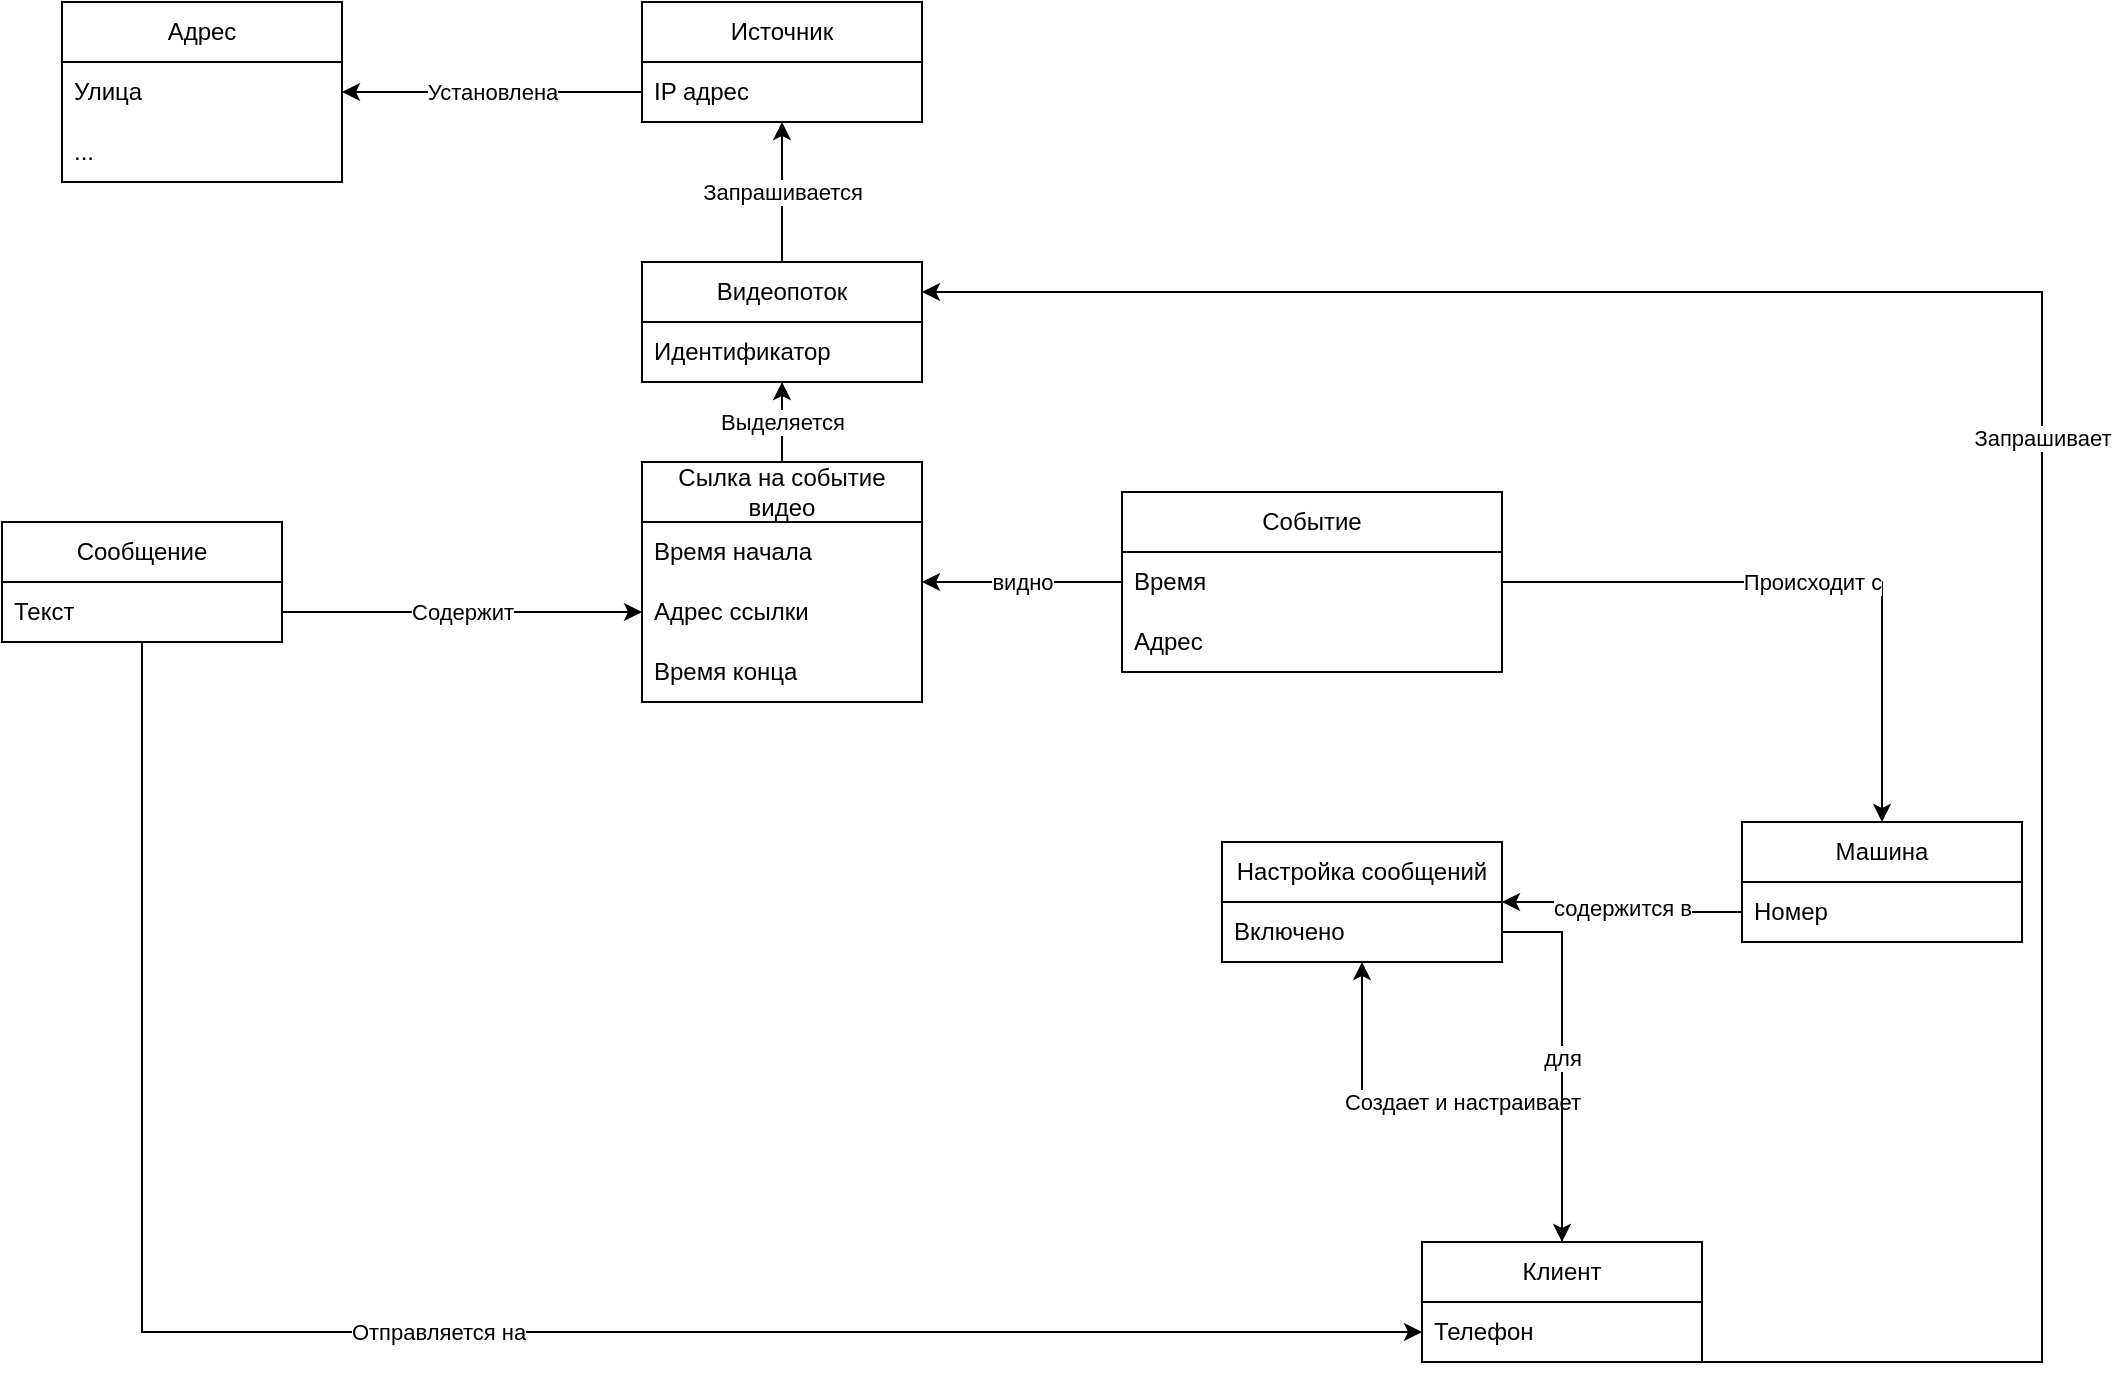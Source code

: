 <mxfile version="24.7.17">
  <diagram name="Страница — 1" id="Jy3WbxoEpjstbgvxpMyO">
    <mxGraphModel dx="2283" dy="1625" grid="1" gridSize="10" guides="1" tooltips="1" connect="1" arrows="1" fold="1" page="1" pageScale="1" pageWidth="1169" pageHeight="827" math="0" shadow="0">
      <root>
        <mxCell id="0" />
        <mxCell id="1" parent="0" />
        <mxCell id="5gY9V4qFijtGJwF-r9l1-2" value="Машина" style="swimlane;fontStyle=0;childLayout=stackLayout;horizontal=1;startSize=30;horizontalStack=0;resizeParent=1;resizeParentMax=0;resizeLast=0;collapsible=1;marginBottom=0;whiteSpace=wrap;html=1;" parent="1" vertex="1">
          <mxGeometry x="340" y="-260" width="140" height="60" as="geometry" />
        </mxCell>
        <mxCell id="5gY9V4qFijtGJwF-r9l1-3" value="Номер" style="text;strokeColor=none;fillColor=none;align=left;verticalAlign=middle;spacingLeft=4;spacingRight=4;overflow=hidden;points=[[0,0.5],[1,0.5]];portConstraint=eastwest;rotatable=0;whiteSpace=wrap;html=1;" parent="5gY9V4qFijtGJwF-r9l1-2" vertex="1">
          <mxGeometry y="30" width="140" height="30" as="geometry" />
        </mxCell>
        <mxCell id="5gY9V4qFijtGJwF-r9l1-155" value="Создает и настраивает" style="edgeStyle=orthogonalEdgeStyle;rounded=0;orthogonalLoop=1;jettySize=auto;html=1;" parent="1" source="5gY9V4qFijtGJwF-r9l1-6" target="5gY9V4qFijtGJwF-r9l1-146" edge="1">
          <mxGeometry relative="1" as="geometry" />
        </mxCell>
        <mxCell id="5gY9V4qFijtGJwF-r9l1-6" value="Клиент" style="swimlane;fontStyle=0;childLayout=stackLayout;horizontal=1;startSize=30;horizontalStack=0;resizeParent=1;resizeParentMax=0;resizeLast=0;collapsible=1;marginBottom=0;whiteSpace=wrap;html=1;" parent="1" vertex="1">
          <mxGeometry x="180" y="-50" width="140" height="60" as="geometry" />
        </mxCell>
        <mxCell id="5gY9V4qFijtGJwF-r9l1-81" value="Телефон" style="text;strokeColor=none;fillColor=none;align=left;verticalAlign=middle;spacingLeft=4;spacingRight=4;overflow=hidden;points=[[0,0.5],[1,0.5]];portConstraint=eastwest;rotatable=0;whiteSpace=wrap;html=1;" parent="5gY9V4qFijtGJwF-r9l1-6" vertex="1">
          <mxGeometry y="30" width="140" height="30" as="geometry" />
        </mxCell>
        <mxCell id="5gY9V4qFijtGJwF-r9l1-80" value="Отправляется на" style="edgeStyle=orthogonalEdgeStyle;rounded=0;orthogonalLoop=1;jettySize=auto;html=1;" parent="1" source="5gY9V4qFijtGJwF-r9l1-14" target="5gY9V4qFijtGJwF-r9l1-81" edge="1">
          <mxGeometry relative="1" as="geometry" />
        </mxCell>
        <mxCell id="5gY9V4qFijtGJwF-r9l1-14" value="Сообщение" style="swimlane;fontStyle=0;childLayout=stackLayout;horizontal=1;startSize=30;horizontalStack=0;resizeParent=1;resizeParentMax=0;resizeLast=0;collapsible=1;marginBottom=0;whiteSpace=wrap;html=1;" parent="1" vertex="1">
          <mxGeometry x="-530" y="-410" width="140" height="60" as="geometry" />
        </mxCell>
        <mxCell id="5gY9V4qFijtGJwF-r9l1-15" value="Текст" style="text;strokeColor=none;fillColor=none;align=left;verticalAlign=middle;spacingLeft=4;spacingRight=4;overflow=hidden;points=[[0,0.5],[1,0.5]];portConstraint=eastwest;rotatable=0;whiteSpace=wrap;html=1;" parent="5gY9V4qFijtGJwF-r9l1-14" vertex="1">
          <mxGeometry y="30" width="140" height="30" as="geometry" />
        </mxCell>
        <mxCell id="5gY9V4qFijtGJwF-r9l1-70" value="Происходит с" style="edgeStyle=orthogonalEdgeStyle;rounded=0;orthogonalLoop=1;jettySize=auto;html=1;" parent="1" source="5gY9V4qFijtGJwF-r9l1-33" target="5gY9V4qFijtGJwF-r9l1-2" edge="1">
          <mxGeometry relative="1" as="geometry" />
        </mxCell>
        <mxCell id="5gY9V4qFijtGJwF-r9l1-144" value="видно" style="edgeStyle=orthogonalEdgeStyle;rounded=0;orthogonalLoop=1;jettySize=auto;html=1;" parent="1" source="5gY9V4qFijtGJwF-r9l1-33" target="5gY9V4qFijtGJwF-r9l1-86" edge="1">
          <mxGeometry relative="1" as="geometry" />
        </mxCell>
        <mxCell id="5gY9V4qFijtGJwF-r9l1-33" value="Событие" style="swimlane;fontStyle=0;childLayout=stackLayout;horizontal=1;startSize=30;horizontalStack=0;resizeParent=1;resizeParentMax=0;resizeLast=0;collapsible=1;marginBottom=0;whiteSpace=wrap;html=1;" parent="1" vertex="1">
          <mxGeometry x="30" y="-425" width="190" height="90" as="geometry" />
        </mxCell>
        <mxCell id="5gY9V4qFijtGJwF-r9l1-34" value="Время" style="text;strokeColor=none;fillColor=none;align=left;verticalAlign=middle;spacingLeft=4;spacingRight=4;overflow=hidden;points=[[0,0.5],[1,0.5]];portConstraint=eastwest;rotatable=0;whiteSpace=wrap;html=1;" parent="5gY9V4qFijtGJwF-r9l1-33" vertex="1">
          <mxGeometry y="30" width="190" height="30" as="geometry" />
        </mxCell>
        <mxCell id="5gY9V4qFijtGJwF-r9l1-77" value="Адрес" style="text;strokeColor=none;fillColor=none;align=left;verticalAlign=middle;spacingLeft=4;spacingRight=4;overflow=hidden;points=[[0,0.5],[1,0.5]];portConstraint=eastwest;rotatable=0;whiteSpace=wrap;html=1;" parent="5gY9V4qFijtGJwF-r9l1-33" vertex="1">
          <mxGeometry y="60" width="190" height="30" as="geometry" />
        </mxCell>
        <mxCell id="5gY9V4qFijtGJwF-r9l1-132" value="Выделяется" style="edgeStyle=orthogonalEdgeStyle;rounded=0;orthogonalLoop=1;jettySize=auto;html=1;" parent="1" source="5gY9V4qFijtGJwF-r9l1-86" target="5gY9V4qFijtGJwF-r9l1-121" edge="1">
          <mxGeometry relative="1" as="geometry" />
        </mxCell>
        <mxCell id="5gY9V4qFijtGJwF-r9l1-86" value="Сылка на событие видео" style="swimlane;fontStyle=0;childLayout=stackLayout;horizontal=1;startSize=30;horizontalStack=0;resizeParent=1;resizeParentMax=0;resizeLast=0;collapsible=1;marginBottom=0;whiteSpace=wrap;html=1;" parent="1" vertex="1">
          <mxGeometry x="-210" y="-440" width="140" height="120" as="geometry" />
        </mxCell>
        <mxCell id="5gY9V4qFijtGJwF-r9l1-87" value="Время начала" style="text;strokeColor=none;fillColor=none;align=left;verticalAlign=middle;spacingLeft=4;spacingRight=4;overflow=hidden;points=[[0,0.5],[1,0.5]];portConstraint=eastwest;rotatable=0;whiteSpace=wrap;html=1;" parent="5gY9V4qFijtGJwF-r9l1-86" vertex="1">
          <mxGeometry y="30" width="140" height="30" as="geometry" />
        </mxCell>
        <mxCell id="5gY9V4qFijtGJwF-r9l1-105" value="Адрес ссылки" style="text;strokeColor=none;fillColor=none;align=left;verticalAlign=middle;spacingLeft=4;spacingRight=4;overflow=hidden;points=[[0,0.5],[1,0.5]];portConstraint=eastwest;rotatable=0;whiteSpace=wrap;html=1;" parent="5gY9V4qFijtGJwF-r9l1-86" vertex="1">
          <mxGeometry y="60" width="140" height="30" as="geometry" />
        </mxCell>
        <mxCell id="5gY9V4qFijtGJwF-r9l1-88" value="Время конца" style="text;strokeColor=none;fillColor=none;align=left;verticalAlign=middle;spacingLeft=4;spacingRight=4;overflow=hidden;points=[[0,0.5],[1,0.5]];portConstraint=eastwest;rotatable=0;whiteSpace=wrap;html=1;" parent="5gY9V4qFijtGJwF-r9l1-86" vertex="1">
          <mxGeometry y="90" width="140" height="30" as="geometry" />
        </mxCell>
        <mxCell id="5gY9V4qFijtGJwF-r9l1-95" value="Адрес" style="swimlane;fontStyle=0;childLayout=stackLayout;horizontal=1;startSize=30;horizontalStack=0;resizeParent=1;resizeParentMax=0;resizeLast=0;collapsible=1;marginBottom=0;whiteSpace=wrap;html=1;" parent="1" vertex="1">
          <mxGeometry x="-500" y="-670" width="140" height="90" as="geometry" />
        </mxCell>
        <mxCell id="5gY9V4qFijtGJwF-r9l1-96" value="Улица" style="text;strokeColor=none;fillColor=none;align=left;verticalAlign=middle;spacingLeft=4;spacingRight=4;overflow=hidden;points=[[0,0.5],[1,0.5]];portConstraint=eastwest;rotatable=0;whiteSpace=wrap;html=1;" parent="5gY9V4qFijtGJwF-r9l1-95" vertex="1">
          <mxGeometry y="30" width="140" height="30" as="geometry" />
        </mxCell>
        <mxCell id="5gY9V4qFijtGJwF-r9l1-97" value="..." style="text;strokeColor=none;fillColor=none;align=left;verticalAlign=middle;spacingLeft=4;spacingRight=4;overflow=hidden;points=[[0,0.5],[1,0.5]];portConstraint=eastwest;rotatable=0;whiteSpace=wrap;html=1;" parent="5gY9V4qFijtGJwF-r9l1-95" vertex="1">
          <mxGeometry y="60" width="140" height="30" as="geometry" />
        </mxCell>
        <mxCell id="5gY9V4qFijtGJwF-r9l1-131" value="Запрашивается" style="edgeStyle=orthogonalEdgeStyle;rounded=0;orthogonalLoop=1;jettySize=auto;html=1;" parent="1" source="5gY9V4qFijtGJwF-r9l1-121" target="5gY9V4qFijtGJwF-r9l1-125" edge="1">
          <mxGeometry relative="1" as="geometry" />
        </mxCell>
        <mxCell id="5gY9V4qFijtGJwF-r9l1-121" value="Видеопоток" style="swimlane;fontStyle=0;childLayout=stackLayout;horizontal=1;startSize=30;horizontalStack=0;resizeParent=1;resizeParentMax=0;resizeLast=0;collapsible=1;marginBottom=0;whiteSpace=wrap;html=1;" parent="1" vertex="1">
          <mxGeometry x="-210" y="-540" width="140" height="60" as="geometry" />
        </mxCell>
        <mxCell id="5gY9V4qFijtGJwF-r9l1-122" value="Идентификатор" style="text;strokeColor=none;fillColor=none;align=left;verticalAlign=middle;spacingLeft=4;spacingRight=4;overflow=hidden;points=[[0,0.5],[1,0.5]];portConstraint=eastwest;rotatable=0;whiteSpace=wrap;html=1;" parent="5gY9V4qFijtGJwF-r9l1-121" vertex="1">
          <mxGeometry y="30" width="140" height="30" as="geometry" />
        </mxCell>
        <mxCell id="5gY9V4qFijtGJwF-r9l1-125" value="Источник" style="swimlane;fontStyle=0;childLayout=stackLayout;horizontal=1;startSize=30;horizontalStack=0;resizeParent=1;resizeParentMax=0;resizeLast=0;collapsible=1;marginBottom=0;whiteSpace=wrap;html=1;" parent="1" vertex="1">
          <mxGeometry x="-210" y="-670" width="140" height="60" as="geometry" />
        </mxCell>
        <mxCell id="5gY9V4qFijtGJwF-r9l1-126" value="IP адрес" style="text;strokeColor=none;fillColor=none;align=left;verticalAlign=middle;spacingLeft=4;spacingRight=4;overflow=hidden;points=[[0,0.5],[1,0.5]];portConstraint=eastwest;rotatable=0;whiteSpace=wrap;html=1;" parent="5gY9V4qFijtGJwF-r9l1-125" vertex="1">
          <mxGeometry y="30" width="140" height="30" as="geometry" />
        </mxCell>
        <mxCell id="5gY9V4qFijtGJwF-r9l1-129" value="Установлена" style="edgeStyle=orthogonalEdgeStyle;rounded=0;orthogonalLoop=1;jettySize=auto;html=1;" parent="1" source="5gY9V4qFijtGJwF-r9l1-126" target="5gY9V4qFijtGJwF-r9l1-95" edge="1">
          <mxGeometry relative="1" as="geometry" />
        </mxCell>
        <mxCell id="5gY9V4qFijtGJwF-r9l1-134" value="Содержит" style="edgeStyle=orthogonalEdgeStyle;rounded=0;orthogonalLoop=1;jettySize=auto;html=1;" parent="1" source="5gY9V4qFijtGJwF-r9l1-15" target="5gY9V4qFijtGJwF-r9l1-105" edge="1">
          <mxGeometry relative="1" as="geometry" />
        </mxCell>
        <mxCell id="5gY9V4qFijtGJwF-r9l1-145" value="Запрашивает" style="edgeStyle=orthogonalEdgeStyle;rounded=0;orthogonalLoop=1;jettySize=auto;html=1;entryX=1;entryY=0.25;entryDx=0;entryDy=0;" parent="1" source="5gY9V4qFijtGJwF-r9l1-81" target="5gY9V4qFijtGJwF-r9l1-121" edge="1">
          <mxGeometry relative="1" as="geometry">
            <Array as="points">
              <mxPoint x="490" y="10" />
              <mxPoint x="490" y="-525" />
            </Array>
          </mxGeometry>
        </mxCell>
        <mxCell id="5gY9V4qFijtGJwF-r9l1-146" value="Настройка сообщений" style="swimlane;fontStyle=0;childLayout=stackLayout;horizontal=1;startSize=30;horizontalStack=0;resizeParent=1;resizeParentMax=0;resizeLast=0;collapsible=1;marginBottom=0;whiteSpace=wrap;html=1;" parent="1" vertex="1">
          <mxGeometry x="80" y="-250" width="140" height="60" as="geometry" />
        </mxCell>
        <mxCell id="5gY9V4qFijtGJwF-r9l1-147" value="Включено" style="text;strokeColor=none;fillColor=none;align=left;verticalAlign=middle;spacingLeft=4;spacingRight=4;overflow=hidden;points=[[0,0.5],[1,0.5]];portConstraint=eastwest;rotatable=0;whiteSpace=wrap;html=1;" parent="5gY9V4qFijtGJwF-r9l1-146" vertex="1">
          <mxGeometry y="30" width="140" height="30" as="geometry" />
        </mxCell>
        <mxCell id="5gY9V4qFijtGJwF-r9l1-166" value="содержится в" style="edgeStyle=orthogonalEdgeStyle;rounded=0;orthogonalLoop=1;jettySize=auto;html=1;" parent="1" source="5gY9V4qFijtGJwF-r9l1-3" target="5gY9V4qFijtGJwF-r9l1-146" edge="1">
          <mxGeometry relative="1" as="geometry" />
        </mxCell>
        <mxCell id="5gY9V4qFijtGJwF-r9l1-167" value="для" style="edgeStyle=orthogonalEdgeStyle;rounded=0;orthogonalLoop=1;jettySize=auto;html=1;" parent="1" source="5gY9V4qFijtGJwF-r9l1-147" target="5gY9V4qFijtGJwF-r9l1-6" edge="1">
          <mxGeometry relative="1" as="geometry" />
        </mxCell>
      </root>
    </mxGraphModel>
  </diagram>
</mxfile>
